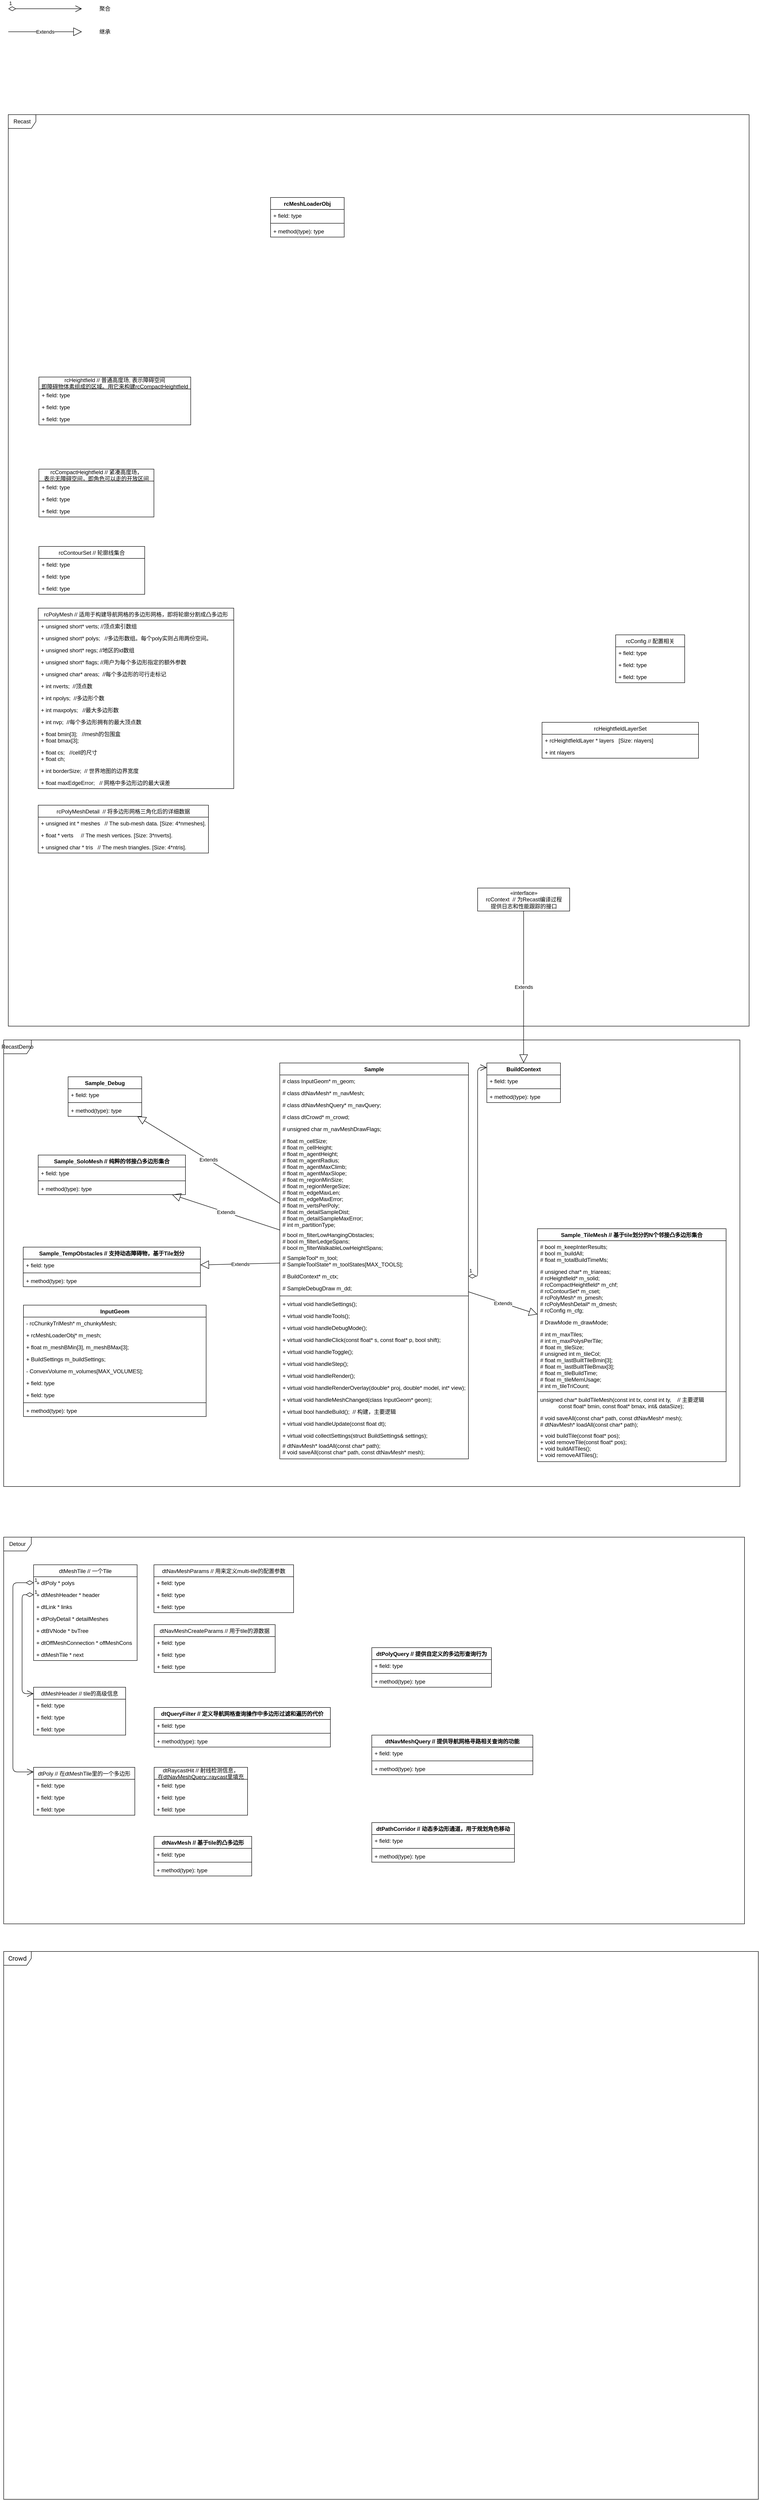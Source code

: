 <mxfile version="13.7.9" type="device"><diagram name="Page-1" id="c4acf3e9-155e-7222-9cf6-157b1a14988f"><mxGraphModel dx="1897" dy="-893" grid="1" gridSize="10" guides="1" tooltips="1" connect="1" arrows="1" fold="1" page="1" pageScale="1" pageWidth="850" pageHeight="1100" background="#ffffff" math="0" shadow="0"><root><mxCell id="0"/><mxCell id="1" parent="0"/><mxCell id="cvsWrES1LaOslb8Jut-C-57" value="Detour" style="shape=umlFrame;whiteSpace=wrap;html=1;" parent="1" vertex="1"><mxGeometry x="30" y="5550" width="1610" height="840" as="geometry"/></mxCell><mxCell id="cvsWrES1LaOslb8Jut-C-53" value="dtNavMeshQuery // 提供导航网格寻路相关查询的功能" style="swimlane;fontStyle=1;align=center;verticalAlign=top;childLayout=stackLayout;horizontal=1;startSize=26;horizontalStack=0;resizeParent=1;resizeParentMax=0;resizeLast=0;collapsible=1;marginBottom=0;" parent="1" vertex="1"><mxGeometry x="830" y="5980" width="350" height="86" as="geometry"/></mxCell><mxCell id="cvsWrES1LaOslb8Jut-C-54" value="+ field: type" style="text;strokeColor=none;fillColor=none;align=left;verticalAlign=top;spacingLeft=4;spacingRight=4;overflow=hidden;rotatable=0;points=[[0,0.5],[1,0.5]];portConstraint=eastwest;" parent="cvsWrES1LaOslb8Jut-C-53" vertex="1"><mxGeometry y="26" width="350" height="26" as="geometry"/></mxCell><mxCell id="cvsWrES1LaOslb8Jut-C-55" value="" style="line;strokeWidth=1;fillColor=none;align=left;verticalAlign=middle;spacingTop=-1;spacingLeft=3;spacingRight=3;rotatable=0;labelPosition=right;points=[];portConstraint=eastwest;" parent="cvsWrES1LaOslb8Jut-C-53" vertex="1"><mxGeometry y="52" width="350" height="8" as="geometry"/></mxCell><mxCell id="cvsWrES1LaOslb8Jut-C-56" value="+ method(type): type" style="text;strokeColor=none;fillColor=none;align=left;verticalAlign=top;spacingLeft=4;spacingRight=4;overflow=hidden;rotatable=0;points=[[0,0.5],[1,0.5]];portConstraint=eastwest;" parent="cvsWrES1LaOslb8Jut-C-53" vertex="1"><mxGeometry y="60" width="350" height="26" as="geometry"/></mxCell><mxCell id="DyppqgoUHk74PUPIFed6-44" value="dtPathCorridor // 动态多边形通道，用于规划角色移动" style="swimlane;fontStyle=1;align=center;verticalAlign=top;childLayout=stackLayout;horizontal=1;startSize=26;horizontalStack=0;resizeParent=1;resizeParentMax=0;resizeLast=0;collapsible=1;marginBottom=0;" parent="1" vertex="1"><mxGeometry x="830" y="6170" width="310" height="86" as="geometry"/></mxCell><mxCell id="DyppqgoUHk74PUPIFed6-45" value="+ field: type" style="text;strokeColor=none;fillColor=none;align=left;verticalAlign=top;spacingLeft=4;spacingRight=4;overflow=hidden;rotatable=0;points=[[0,0.5],[1,0.5]];portConstraint=eastwest;" parent="DyppqgoUHk74PUPIFed6-44" vertex="1"><mxGeometry y="26" width="310" height="26" as="geometry"/></mxCell><mxCell id="DyppqgoUHk74PUPIFed6-46" value="" style="line;strokeWidth=1;fillColor=none;align=left;verticalAlign=middle;spacingTop=-1;spacingLeft=3;spacingRight=3;rotatable=0;labelPosition=right;points=[];portConstraint=eastwest;" parent="DyppqgoUHk74PUPIFed6-44" vertex="1"><mxGeometry y="52" width="310" height="8" as="geometry"/></mxCell><mxCell id="DyppqgoUHk74PUPIFed6-47" value="+ method(type): type" style="text;strokeColor=none;fillColor=none;align=left;verticalAlign=top;spacingLeft=4;spacingRight=4;overflow=hidden;rotatable=0;points=[[0,0.5],[1,0.5]];portConstraint=eastwest;" parent="DyppqgoUHk74PUPIFed6-44" vertex="1"><mxGeometry y="60" width="310" height="26" as="geometry"/></mxCell><mxCell id="DyppqgoUHk74PUPIFed6-5" value="dtPoly // 在dtMeshTile里的一个多边形" style="swimlane;fontStyle=0;childLayout=stackLayout;horizontal=1;startSize=26;fillColor=none;horizontalStack=0;resizeParent=1;resizeParentMax=0;resizeLast=0;collapsible=1;marginBottom=0;" parent="1" vertex="1"><mxGeometry x="95" y="6050" width="220" height="104" as="geometry"/></mxCell><mxCell id="DyppqgoUHk74PUPIFed6-6" value="+ field: type" style="text;strokeColor=none;fillColor=none;align=left;verticalAlign=top;spacingLeft=4;spacingRight=4;overflow=hidden;rotatable=0;points=[[0,0.5],[1,0.5]];portConstraint=eastwest;" parent="DyppqgoUHk74PUPIFed6-5" vertex="1"><mxGeometry y="26" width="220" height="26" as="geometry"/></mxCell><mxCell id="DyppqgoUHk74PUPIFed6-7" value="+ field: type" style="text;strokeColor=none;fillColor=none;align=left;verticalAlign=top;spacingLeft=4;spacingRight=4;overflow=hidden;rotatable=0;points=[[0,0.5],[1,0.5]];portConstraint=eastwest;" parent="DyppqgoUHk74PUPIFed6-5" vertex="1"><mxGeometry y="52" width="220" height="26" as="geometry"/></mxCell><mxCell id="DyppqgoUHk74PUPIFed6-8" value="+ field: type" style="text;strokeColor=none;fillColor=none;align=left;verticalAlign=top;spacingLeft=4;spacingRight=4;overflow=hidden;rotatable=0;points=[[0,0.5],[1,0.5]];portConstraint=eastwest;" parent="DyppqgoUHk74PUPIFed6-5" vertex="1"><mxGeometry y="78" width="220" height="26" as="geometry"/></mxCell><mxCell id="DyppqgoUHk74PUPIFed6-13" value="dtMeshHeader // tile的高级信息" style="swimlane;fontStyle=0;childLayout=stackLayout;horizontal=1;startSize=26;fillColor=none;horizontalStack=0;resizeParent=1;resizeParentMax=0;resizeLast=0;collapsible=1;marginBottom=0;" parent="1" vertex="1"><mxGeometry x="95" y="5876" width="200" height="104" as="geometry"/></mxCell><mxCell id="DyppqgoUHk74PUPIFed6-14" value="+ field: type" style="text;strokeColor=none;fillColor=none;align=left;verticalAlign=top;spacingLeft=4;spacingRight=4;overflow=hidden;rotatable=0;points=[[0,0.5],[1,0.5]];portConstraint=eastwest;" parent="DyppqgoUHk74PUPIFed6-13" vertex="1"><mxGeometry y="26" width="200" height="26" as="geometry"/></mxCell><mxCell id="DyppqgoUHk74PUPIFed6-15" value="+ field: type" style="text;strokeColor=none;fillColor=none;align=left;verticalAlign=top;spacingLeft=4;spacingRight=4;overflow=hidden;rotatable=0;points=[[0,0.5],[1,0.5]];portConstraint=eastwest;" parent="DyppqgoUHk74PUPIFed6-13" vertex="1"><mxGeometry y="52" width="200" height="26" as="geometry"/></mxCell><mxCell id="DyppqgoUHk74PUPIFed6-16" value="+ field: type" style="text;strokeColor=none;fillColor=none;align=left;verticalAlign=top;spacingLeft=4;spacingRight=4;overflow=hidden;rotatable=0;points=[[0,0.5],[1,0.5]];portConstraint=eastwest;" parent="DyppqgoUHk74PUPIFed6-13" vertex="1"><mxGeometry y="78" width="200" height="26" as="geometry"/></mxCell><mxCell id="DyppqgoUHk74PUPIFed6-39" value="dtPolyQuery // 提供自定义的多边形查询行为" style="swimlane;fontStyle=1;align=center;verticalAlign=top;childLayout=stackLayout;horizontal=1;startSize=26;horizontalStack=0;resizeParent=1;resizeParentMax=0;resizeLast=0;collapsible=1;marginBottom=0;" parent="1" vertex="1"><mxGeometry x="830" y="5790" width="260" height="86" as="geometry"/></mxCell><mxCell id="DyppqgoUHk74PUPIFed6-40" value="+ field: type" style="text;strokeColor=none;fillColor=none;align=left;verticalAlign=top;spacingLeft=4;spacingRight=4;overflow=hidden;rotatable=0;points=[[0,0.5],[1,0.5]];portConstraint=eastwest;" parent="DyppqgoUHk74PUPIFed6-39" vertex="1"><mxGeometry y="26" width="260" height="26" as="geometry"/></mxCell><mxCell id="DyppqgoUHk74PUPIFed6-41" value="" style="line;strokeWidth=1;fillColor=none;align=left;verticalAlign=middle;spacingTop=-1;spacingLeft=3;spacingRight=3;rotatable=0;labelPosition=right;points=[];portConstraint=eastwest;" parent="DyppqgoUHk74PUPIFed6-39" vertex="1"><mxGeometry y="52" width="260" height="8" as="geometry"/></mxCell><mxCell id="DyppqgoUHk74PUPIFed6-42" value="+ method(type): type" style="text;strokeColor=none;fillColor=none;align=left;verticalAlign=top;spacingLeft=4;spacingRight=4;overflow=hidden;rotatable=0;points=[[0,0.5],[1,0.5]];portConstraint=eastwest;" parent="DyppqgoUHk74PUPIFed6-39" vertex="1"><mxGeometry y="60" width="260" height="26" as="geometry"/></mxCell><mxCell id="cvsWrES1LaOslb8Jut-C-49" value="dtNavMesh // 基于tile的凸多边形" style="swimlane;fontStyle=1;align=center;verticalAlign=top;childLayout=stackLayout;horizontal=1;startSize=26;horizontalStack=0;resizeParent=1;resizeParentMax=0;resizeLast=0;collapsible=1;marginBottom=0;" parent="1" vertex="1"><mxGeometry x="356.5" y="6200" width="212.5" height="86" as="geometry"/></mxCell><mxCell id="cvsWrES1LaOslb8Jut-C-50" value="+ field: type" style="text;strokeColor=none;fillColor=none;align=left;verticalAlign=top;spacingLeft=4;spacingRight=4;overflow=hidden;rotatable=0;points=[[0,0.5],[1,0.5]];portConstraint=eastwest;" parent="cvsWrES1LaOslb8Jut-C-49" vertex="1"><mxGeometry y="26" width="212.5" height="26" as="geometry"/></mxCell><mxCell id="cvsWrES1LaOslb8Jut-C-51" value="" style="line;strokeWidth=1;fillColor=none;align=left;verticalAlign=middle;spacingTop=-1;spacingLeft=3;spacingRight=3;rotatable=0;labelPosition=right;points=[];portConstraint=eastwest;" parent="cvsWrES1LaOslb8Jut-C-49" vertex="1"><mxGeometry y="52" width="212.5" height="8" as="geometry"/></mxCell><mxCell id="cvsWrES1LaOslb8Jut-C-52" value="+ method(type): type" style="text;strokeColor=none;fillColor=none;align=left;verticalAlign=top;spacingLeft=4;spacingRight=4;overflow=hidden;rotatable=0;points=[[0,0.5],[1,0.5]];portConstraint=eastwest;" parent="cvsWrES1LaOslb8Jut-C-49" vertex="1"><mxGeometry y="60" width="212.5" height="26" as="geometry"/></mxCell><mxCell id="DyppqgoUHk74PUPIFed6-23" value="dtNavMeshParams // 用来定义multi-tile的配置参数" style="swimlane;fontStyle=0;childLayout=stackLayout;horizontal=1;startSize=26;fillColor=none;horizontalStack=0;resizeParent=1;resizeParentMax=0;resizeLast=0;collapsible=1;marginBottom=0;" parent="1" vertex="1"><mxGeometry x="356.5" y="5610" width="303.5" height="104" as="geometry"/></mxCell><mxCell id="DyppqgoUHk74PUPIFed6-24" value="+ field: type" style="text;strokeColor=none;fillColor=none;align=left;verticalAlign=top;spacingLeft=4;spacingRight=4;overflow=hidden;rotatable=0;points=[[0,0.5],[1,0.5]];portConstraint=eastwest;" parent="DyppqgoUHk74PUPIFed6-23" vertex="1"><mxGeometry y="26" width="303.5" height="26" as="geometry"/></mxCell><mxCell id="DyppqgoUHk74PUPIFed6-25" value="+ field: type" style="text;strokeColor=none;fillColor=none;align=left;verticalAlign=top;spacingLeft=4;spacingRight=4;overflow=hidden;rotatable=0;points=[[0,0.5],[1,0.5]];portConstraint=eastwest;" parent="DyppqgoUHk74PUPIFed6-23" vertex="1"><mxGeometry y="52" width="303.5" height="26" as="geometry"/></mxCell><mxCell id="DyppqgoUHk74PUPIFed6-26" value="+ field: type" style="text;strokeColor=none;fillColor=none;align=left;verticalAlign=top;spacingLeft=4;spacingRight=4;overflow=hidden;rotatable=0;points=[[0,0.5],[1,0.5]];portConstraint=eastwest;" parent="DyppqgoUHk74PUPIFed6-23" vertex="1"><mxGeometry y="78" width="303.5" height="26" as="geometry"/></mxCell><mxCell id="DyppqgoUHk74PUPIFed6-9" value="dtMeshTile // 一个Tile" style="swimlane;fontStyle=0;childLayout=stackLayout;horizontal=1;startSize=26;fillColor=none;horizontalStack=0;resizeParent=1;resizeParentMax=0;resizeLast=0;collapsible=1;marginBottom=0;" parent="1" vertex="1"><mxGeometry x="95" y="5610" width="225" height="208" as="geometry"/></mxCell><mxCell id="DyppqgoUHk74PUPIFed6-10" value="+ dtPoly * polys" style="text;strokeColor=none;fillColor=none;align=left;verticalAlign=top;spacingLeft=4;spacingRight=4;overflow=hidden;rotatable=0;points=[[0,0.5],[1,0.5]];portConstraint=eastwest;" parent="DyppqgoUHk74PUPIFed6-9" vertex="1"><mxGeometry y="26" width="225" height="26" as="geometry"/></mxCell><mxCell id="DyppqgoUHk74PUPIFed6-11" value="+ dtMeshHeader * header" style="text;strokeColor=none;fillColor=none;align=left;verticalAlign=top;spacingLeft=4;spacingRight=4;overflow=hidden;rotatable=0;points=[[0,0.5],[1,0.5]];portConstraint=eastwest;" parent="DyppqgoUHk74PUPIFed6-9" vertex="1"><mxGeometry y="52" width="225" height="26" as="geometry"/></mxCell><mxCell id="DyppqgoUHk74PUPIFed6-19" value="+ dtLink * links" style="text;strokeColor=none;fillColor=none;align=left;verticalAlign=top;spacingLeft=4;spacingRight=4;overflow=hidden;rotatable=0;points=[[0,0.5],[1,0.5]];portConstraint=eastwest;" parent="DyppqgoUHk74PUPIFed6-9" vertex="1"><mxGeometry y="78" width="225" height="26" as="geometry"/></mxCell><mxCell id="DyppqgoUHk74PUPIFed6-21" value="+ dtPolyDetail * detailMeshes" style="text;strokeColor=none;fillColor=none;align=left;verticalAlign=top;spacingLeft=4;spacingRight=4;overflow=hidden;rotatable=0;points=[[0,0.5],[1,0.5]];portConstraint=eastwest;" parent="DyppqgoUHk74PUPIFed6-9" vertex="1"><mxGeometry y="104" width="225" height="26" as="geometry"/></mxCell><mxCell id="DyppqgoUHk74PUPIFed6-20" value="+ dtBVNode * bvTree" style="text;strokeColor=none;fillColor=none;align=left;verticalAlign=top;spacingLeft=4;spacingRight=4;overflow=hidden;rotatable=0;points=[[0,0.5],[1,0.5]];portConstraint=eastwest;" parent="DyppqgoUHk74PUPIFed6-9" vertex="1"><mxGeometry y="130" width="225" height="26" as="geometry"/></mxCell><mxCell id="DyppqgoUHk74PUPIFed6-12" value="+ dtOffMeshConnection * offMeshCons" style="text;strokeColor=none;fillColor=none;align=left;verticalAlign=top;spacingLeft=4;spacingRight=4;overflow=hidden;rotatable=0;points=[[0,0.5],[1,0.5]];portConstraint=eastwest;" parent="DyppqgoUHk74PUPIFed6-9" vertex="1"><mxGeometry y="156" width="225" height="26" as="geometry"/></mxCell><mxCell id="DyppqgoUHk74PUPIFed6-22" value="+ dtMeshTile * next" style="text;strokeColor=none;fillColor=none;align=left;verticalAlign=top;spacingLeft=4;spacingRight=4;overflow=hidden;rotatable=0;points=[[0,0.5],[1,0.5]];portConstraint=eastwest;" parent="DyppqgoUHk74PUPIFed6-9" vertex="1"><mxGeometry y="182" width="225" height="26" as="geometry"/></mxCell><mxCell id="aqMEXG_CVd3QJhHfAToO-12" value="Recast" style="shape=umlFrame;whiteSpace=wrap;html=1;" parent="1" vertex="1"><mxGeometry x="40" y="2460" width="1610" height="1980" as="geometry"/></mxCell><mxCell id="XXsh2ukSg9S_BPQGY6Lc-5" value="rcHeightfield // 普通高度场, 表示障碍空间&#10;即障碍物体素组成的区域。用它来构建rcCompactHeightfield" style="swimlane;fontStyle=0;childLayout=stackLayout;horizontal=1;startSize=26;fillColor=none;horizontalStack=0;resizeParent=1;resizeParentMax=0;resizeLast=0;collapsible=1;marginBottom=0;" parent="1" vertex="1"><mxGeometry x="106.5" y="3030" width="330" height="104" as="geometry"/></mxCell><mxCell id="XXsh2ukSg9S_BPQGY6Lc-6" value="+ field: type" style="text;strokeColor=none;fillColor=none;align=left;verticalAlign=top;spacingLeft=4;spacingRight=4;overflow=hidden;rotatable=0;points=[[0,0.5],[1,0.5]];portConstraint=eastwest;" parent="XXsh2ukSg9S_BPQGY6Lc-5" vertex="1"><mxGeometry y="26" width="330" height="26" as="geometry"/></mxCell><mxCell id="XXsh2ukSg9S_BPQGY6Lc-7" value="+ field: type" style="text;strokeColor=none;fillColor=none;align=left;verticalAlign=top;spacingLeft=4;spacingRight=4;overflow=hidden;rotatable=0;points=[[0,0.5],[1,0.5]];portConstraint=eastwest;" parent="XXsh2ukSg9S_BPQGY6Lc-5" vertex="1"><mxGeometry y="52" width="330" height="26" as="geometry"/></mxCell><mxCell id="XXsh2ukSg9S_BPQGY6Lc-8" value="+ field: type" style="text;strokeColor=none;fillColor=none;align=left;verticalAlign=top;spacingLeft=4;spacingRight=4;overflow=hidden;rotatable=0;points=[[0,0.5],[1,0.5]];portConstraint=eastwest;" parent="XXsh2ukSg9S_BPQGY6Lc-5" vertex="1"><mxGeometry y="78" width="330" height="26" as="geometry"/></mxCell><mxCell id="XXsh2ukSg9S_BPQGY6Lc-9" value="rcCompactHeightfield // 紧凑高度场，&#10;表示无障碍空间，即角色可以走的开放区间" style="swimlane;fontStyle=0;childLayout=stackLayout;horizontal=1;startSize=26;fillColor=none;horizontalStack=0;resizeParent=1;resizeParentMax=0;resizeLast=0;collapsible=1;marginBottom=0;" parent="1" vertex="1"><mxGeometry x="106.5" y="3230" width="250" height="104" as="geometry"/></mxCell><mxCell id="XXsh2ukSg9S_BPQGY6Lc-10" value="+ field: type" style="text;strokeColor=none;fillColor=none;align=left;verticalAlign=top;spacingLeft=4;spacingRight=4;overflow=hidden;rotatable=0;points=[[0,0.5],[1,0.5]];portConstraint=eastwest;" parent="XXsh2ukSg9S_BPQGY6Lc-9" vertex="1"><mxGeometry y="26" width="250" height="26" as="geometry"/></mxCell><mxCell id="XXsh2ukSg9S_BPQGY6Lc-11" value="+ field: type" style="text;strokeColor=none;fillColor=none;align=left;verticalAlign=top;spacingLeft=4;spacingRight=4;overflow=hidden;rotatable=0;points=[[0,0.5],[1,0.5]];portConstraint=eastwest;" parent="XXsh2ukSg9S_BPQGY6Lc-9" vertex="1"><mxGeometry y="52" width="250" height="26" as="geometry"/></mxCell><mxCell id="XXsh2ukSg9S_BPQGY6Lc-12" value="+ field: type" style="text;strokeColor=none;fillColor=none;align=left;verticalAlign=top;spacingLeft=4;spacingRight=4;overflow=hidden;rotatable=0;points=[[0,0.5],[1,0.5]];portConstraint=eastwest;" parent="XXsh2ukSg9S_BPQGY6Lc-9" vertex="1"><mxGeometry y="78" width="250" height="26" as="geometry"/></mxCell><mxCell id="XXsh2ukSg9S_BPQGY6Lc-17" value="rcContourSet // 轮廓线集合" style="swimlane;fontStyle=0;childLayout=stackLayout;horizontal=1;startSize=26;fillColor=none;horizontalStack=0;resizeParent=1;resizeParentMax=0;resizeLast=0;collapsible=1;marginBottom=0;" parent="1" vertex="1"><mxGeometry x="106.5" y="3398" width="230" height="104" as="geometry"/></mxCell><mxCell id="XXsh2ukSg9S_BPQGY6Lc-18" value="+ field: type" style="text;strokeColor=none;fillColor=none;align=left;verticalAlign=top;spacingLeft=4;spacingRight=4;overflow=hidden;rotatable=0;points=[[0,0.5],[1,0.5]];portConstraint=eastwest;" parent="XXsh2ukSg9S_BPQGY6Lc-17" vertex="1"><mxGeometry y="26" width="230" height="26" as="geometry"/></mxCell><mxCell id="XXsh2ukSg9S_BPQGY6Lc-19" value="+ field: type" style="text;strokeColor=none;fillColor=none;align=left;verticalAlign=top;spacingLeft=4;spacingRight=4;overflow=hidden;rotatable=0;points=[[0,0.5],[1,0.5]];portConstraint=eastwest;" parent="XXsh2ukSg9S_BPQGY6Lc-17" vertex="1"><mxGeometry y="52" width="230" height="26" as="geometry"/></mxCell><mxCell id="XXsh2ukSg9S_BPQGY6Lc-20" value="+ field: type" style="text;strokeColor=none;fillColor=none;align=left;verticalAlign=top;spacingLeft=4;spacingRight=4;overflow=hidden;rotatable=0;points=[[0,0.5],[1,0.5]];portConstraint=eastwest;" parent="XXsh2ukSg9S_BPQGY6Lc-17" vertex="1"><mxGeometry y="78" width="230" height="26" as="geometry"/></mxCell><mxCell id="aqMEXG_CVd3QJhHfAToO-13" value="rcPolyMesh // 适用于构建导航网格的多边形网格，即将轮廓分割成凸多边形" style="swimlane;fontStyle=0;childLayout=stackLayout;horizontal=1;startSize=26;fillColor=none;horizontalStack=0;resizeParent=1;resizeParentMax=0;resizeLast=0;collapsible=1;marginBottom=0;" parent="1" vertex="1"><mxGeometry x="105" y="3532" width="425" height="392" as="geometry"/></mxCell><mxCell id="aqMEXG_CVd3QJhHfAToO-14" value="+ unsigned short* verts; //顶点索引数组" style="text;strokeColor=none;fillColor=none;align=left;verticalAlign=top;spacingLeft=4;spacingRight=4;overflow=hidden;rotatable=0;points=[[0,0.5],[1,0.5]];portConstraint=eastwest;" parent="aqMEXG_CVd3QJhHfAToO-13" vertex="1"><mxGeometry y="26" width="425" height="26" as="geometry"/></mxCell><mxCell id="aqMEXG_CVd3QJhHfAToO-15" value="+ unsigned short* polys;   //多边形数组。每个poly实则占用两份空间。" style="text;strokeColor=none;fillColor=none;align=left;verticalAlign=top;spacingLeft=4;spacingRight=4;overflow=hidden;rotatable=0;points=[[0,0.5],[1,0.5]];portConstraint=eastwest;" parent="aqMEXG_CVd3QJhHfAToO-13" vertex="1"><mxGeometry y="52" width="425" height="26" as="geometry"/></mxCell><mxCell id="aqMEXG_CVd3QJhHfAToO-17" value="+ unsigned short* regs; //地区的id数组" style="text;strokeColor=none;fillColor=none;align=left;verticalAlign=top;spacingLeft=4;spacingRight=4;overflow=hidden;rotatable=0;points=[[0,0.5],[1,0.5]];portConstraint=eastwest;" parent="aqMEXG_CVd3QJhHfAToO-13" vertex="1"><mxGeometry y="78" width="425" height="26" as="geometry"/></mxCell><mxCell id="aqMEXG_CVd3QJhHfAToO-19" value="+ unsigned short* flags; //用户为每个多边形指定的额外参数" style="text;strokeColor=none;fillColor=none;align=left;verticalAlign=top;spacingLeft=4;spacingRight=4;overflow=hidden;rotatable=0;points=[[0,0.5],[1,0.5]];portConstraint=eastwest;" parent="aqMEXG_CVd3QJhHfAToO-13" vertex="1"><mxGeometry y="104" width="425" height="26" as="geometry"/></mxCell><mxCell id="aqMEXG_CVd3QJhHfAToO-20" value="+ unsigned char* areas;  //每个多边形的可行走标记" style="text;strokeColor=none;fillColor=none;align=left;verticalAlign=top;spacingLeft=4;spacingRight=4;overflow=hidden;rotatable=0;points=[[0,0.5],[1,0.5]];portConstraint=eastwest;" parent="aqMEXG_CVd3QJhHfAToO-13" vertex="1"><mxGeometry y="130" width="425" height="26" as="geometry"/></mxCell><mxCell id="aqMEXG_CVd3QJhHfAToO-24" value="+ int nverts;  //顶点数" style="text;strokeColor=none;fillColor=none;align=left;verticalAlign=top;spacingLeft=4;spacingRight=4;overflow=hidden;rotatable=0;points=[[0,0.5],[1,0.5]];portConstraint=eastwest;" parent="aqMEXG_CVd3QJhHfAToO-13" vertex="1"><mxGeometry y="156" width="425" height="26" as="geometry"/></mxCell><mxCell id="aqMEXG_CVd3QJhHfAToO-21" value="+ int npolys;  //多边形个数" style="text;strokeColor=none;fillColor=none;align=left;verticalAlign=top;spacingLeft=4;spacingRight=4;overflow=hidden;rotatable=0;points=[[0,0.5],[1,0.5]];portConstraint=eastwest;" parent="aqMEXG_CVd3QJhHfAToO-13" vertex="1"><mxGeometry y="182" width="425" height="26" as="geometry"/></mxCell><mxCell id="aqMEXG_CVd3QJhHfAToO-27" value="+ int maxpolys;   //最大多边形数" style="text;strokeColor=none;fillColor=none;align=left;verticalAlign=top;spacingLeft=4;spacingRight=4;overflow=hidden;rotatable=0;points=[[0,0.5],[1,0.5]];portConstraint=eastwest;" parent="aqMEXG_CVd3QJhHfAToO-13" vertex="1"><mxGeometry y="208" width="425" height="26" as="geometry"/></mxCell><mxCell id="aqMEXG_CVd3QJhHfAToO-26" value="+ int nvp;  //每个多边形拥有的最大顶点数" style="text;strokeColor=none;fillColor=none;align=left;verticalAlign=top;spacingLeft=4;spacingRight=4;overflow=hidden;rotatable=0;points=[[0,0.5],[1,0.5]];portConstraint=eastwest;" parent="aqMEXG_CVd3QJhHfAToO-13" vertex="1"><mxGeometry y="234" width="425" height="26" as="geometry"/></mxCell><mxCell id="aqMEXG_CVd3QJhHfAToO-23" value="+ float bmin[3];   //mesh的包围盒&#10;+ float bmax[3];" style="text;strokeColor=none;fillColor=none;align=left;verticalAlign=top;spacingLeft=4;spacingRight=4;overflow=hidden;rotatable=0;points=[[0,0.5],[1,0.5]];portConstraint=eastwest;" parent="aqMEXG_CVd3QJhHfAToO-13" vertex="1"><mxGeometry y="260" width="425" height="40" as="geometry"/></mxCell><mxCell id="aqMEXG_CVd3QJhHfAToO-25" value="+ float cs;   //cell的尺寸&#10;+ float ch;" style="text;strokeColor=none;fillColor=none;align=left;verticalAlign=top;spacingLeft=4;spacingRight=4;overflow=hidden;rotatable=0;points=[[0,0.5],[1,0.5]];portConstraint=eastwest;" parent="aqMEXG_CVd3QJhHfAToO-13" vertex="1"><mxGeometry y="300" width="425" height="40" as="geometry"/></mxCell><mxCell id="aqMEXG_CVd3QJhHfAToO-22" value="+ int borderSize;  // 世界地图的边界宽度" style="text;strokeColor=none;fillColor=none;align=left;verticalAlign=top;spacingLeft=4;spacingRight=4;overflow=hidden;rotatable=0;points=[[0,0.5],[1,0.5]];portConstraint=eastwest;" parent="aqMEXG_CVd3QJhHfAToO-13" vertex="1"><mxGeometry y="340" width="425" height="26" as="geometry"/></mxCell><mxCell id="aqMEXG_CVd3QJhHfAToO-18" value="+ float maxEdgeError;   // 网格中多边形边的最大误差" style="text;strokeColor=none;fillColor=none;align=left;verticalAlign=top;spacingLeft=4;spacingRight=4;overflow=hidden;rotatable=0;points=[[0,0.5],[1,0.5]];portConstraint=eastwest;" parent="aqMEXG_CVd3QJhHfAToO-13" vertex="1"><mxGeometry y="366" width="425" height="26" as="geometry"/></mxCell><mxCell id="XXsh2ukSg9S_BPQGY6Lc-21" value="rcPolyMeshDetail  // 将多边形网格三角化后的详细数据" style="swimlane;fontStyle=0;childLayout=stackLayout;horizontal=1;startSize=26;fillColor=none;horizontalStack=0;resizeParent=1;resizeParentMax=0;resizeLast=0;collapsible=1;marginBottom=0;" parent="1" vertex="1"><mxGeometry x="105" y="3960" width="370" height="104" as="geometry"/></mxCell><mxCell id="XXsh2ukSg9S_BPQGY6Lc-22" value="+ unsigned int * meshes   // The sub-mesh data. [Size: 4*nmeshes]. " style="text;strokeColor=none;fillColor=none;align=left;verticalAlign=top;spacingLeft=4;spacingRight=4;overflow=hidden;rotatable=0;points=[[0,0.5],[1,0.5]];portConstraint=eastwest;" parent="XXsh2ukSg9S_BPQGY6Lc-21" vertex="1"><mxGeometry y="26" width="370" height="26" as="geometry"/></mxCell><mxCell id="XXsh2ukSg9S_BPQGY6Lc-23" value="+ float * verts     // The mesh vertices. [Size: 3*nverts]." style="text;strokeColor=none;fillColor=none;align=left;verticalAlign=top;spacingLeft=4;spacingRight=4;overflow=hidden;rotatable=0;points=[[0,0.5],[1,0.5]];portConstraint=eastwest;" parent="XXsh2ukSg9S_BPQGY6Lc-21" vertex="1"><mxGeometry y="52" width="370" height="26" as="geometry"/></mxCell><mxCell id="XXsh2ukSg9S_BPQGY6Lc-24" value="+ unsigned char * tris   // The mesh triangles. [Size: 4*ntris]." style="text;strokeColor=none;fillColor=none;align=left;verticalAlign=top;spacingLeft=4;spacingRight=4;overflow=hidden;rotatable=0;points=[[0,0.5],[1,0.5]];portConstraint=eastwest;" parent="XXsh2ukSg9S_BPQGY6Lc-21" vertex="1"><mxGeometry y="78" width="370" height="26" as="geometry"/></mxCell><mxCell id="XXsh2ukSg9S_BPQGY6Lc-1" value="rcConfig // 配置相关" style="swimlane;fontStyle=0;childLayout=stackLayout;horizontal=1;startSize=26;fillColor=none;horizontalStack=0;resizeParent=1;resizeParentMax=0;resizeLast=0;collapsible=1;marginBottom=0;" parent="1" vertex="1"><mxGeometry x="1360" y="3590" width="150" height="104" as="geometry"/></mxCell><mxCell id="XXsh2ukSg9S_BPQGY6Lc-2" value="+ field: type" style="text;strokeColor=none;fillColor=none;align=left;verticalAlign=top;spacingLeft=4;spacingRight=4;overflow=hidden;rotatable=0;points=[[0,0.5],[1,0.5]];portConstraint=eastwest;" parent="XXsh2ukSg9S_BPQGY6Lc-1" vertex="1"><mxGeometry y="26" width="150" height="26" as="geometry"/></mxCell><mxCell id="XXsh2ukSg9S_BPQGY6Lc-3" value="+ field: type" style="text;strokeColor=none;fillColor=none;align=left;verticalAlign=top;spacingLeft=4;spacingRight=4;overflow=hidden;rotatable=0;points=[[0,0.5],[1,0.5]];portConstraint=eastwest;" parent="XXsh2ukSg9S_BPQGY6Lc-1" vertex="1"><mxGeometry y="52" width="150" height="26" as="geometry"/></mxCell><mxCell id="XXsh2ukSg9S_BPQGY6Lc-4" value="+ field: type" style="text;strokeColor=none;fillColor=none;align=left;verticalAlign=top;spacingLeft=4;spacingRight=4;overflow=hidden;rotatable=0;points=[[0,0.5],[1,0.5]];portConstraint=eastwest;" parent="XXsh2ukSg9S_BPQGY6Lc-1" vertex="1"><mxGeometry y="78" width="150" height="26" as="geometry"/></mxCell><mxCell id="XXsh2ukSg9S_BPQGY6Lc-13" value="rcHeightfieldLayerSet" style="swimlane;fontStyle=0;childLayout=stackLayout;horizontal=1;startSize=26;fillColor=none;horizontalStack=0;resizeParent=1;resizeParentMax=0;resizeLast=0;collapsible=1;marginBottom=0;" parent="1" vertex="1"><mxGeometry x="1200" y="3780" width="340" height="78" as="geometry"/></mxCell><mxCell id="XXsh2ukSg9S_BPQGY6Lc-14" value="+ rcHeightfieldLayer * layers   [Size: nlayers]" style="text;strokeColor=none;fillColor=none;align=left;verticalAlign=top;spacingLeft=4;spacingRight=4;overflow=hidden;rotatable=0;points=[[0,0.5],[1,0.5]];portConstraint=eastwest;" parent="XXsh2ukSg9S_BPQGY6Lc-13" vertex="1"><mxGeometry y="26" width="340" height="26" as="geometry"/></mxCell><mxCell id="XXsh2ukSg9S_BPQGY6Lc-15" value="+ int nlayers" style="text;strokeColor=none;fillColor=none;align=left;verticalAlign=top;spacingLeft=4;spacingRight=4;overflow=hidden;rotatable=0;points=[[0,0.5],[1,0.5]];portConstraint=eastwest;" parent="XXsh2ukSg9S_BPQGY6Lc-13" vertex="1"><mxGeometry y="52" width="340" height="26" as="geometry"/></mxCell><mxCell id="IIupbJaaVYcbZHZ7LBdA-1" value="RecastDemo" style="shape=umlFrame;whiteSpace=wrap;html=1;" parent="1" vertex="1"><mxGeometry x="30" y="4470" width="1600" height="970" as="geometry"/></mxCell><mxCell id="IIupbJaaVYcbZHZ7LBdA-6" value="Sample" style="swimlane;fontStyle=1;align=center;verticalAlign=top;childLayout=stackLayout;horizontal=1;startSize=26;horizontalStack=0;resizeParent=1;resizeParentMax=0;resizeLast=0;collapsible=1;marginBottom=0;" parent="1" vertex="1"><mxGeometry x="630" y="4520" width="410" height="860" as="geometry"/></mxCell><mxCell id="cvsWrES1LaOslb8Jut-C-1" value="# class InputGeom* m_geom;" style="text;strokeColor=none;fillColor=none;align=left;verticalAlign=top;spacingLeft=4;spacingRight=4;overflow=hidden;rotatable=0;points=[[0,0.5],[1,0.5]];portConstraint=eastwest;" parent="IIupbJaaVYcbZHZ7LBdA-6" vertex="1"><mxGeometry y="26" width="410" height="26" as="geometry"/></mxCell><mxCell id="cvsWrES1LaOslb8Jut-C-2" value="# class dtNavMesh* m_navMesh;" style="text;strokeColor=none;fillColor=none;align=left;verticalAlign=top;spacingLeft=4;spacingRight=4;overflow=hidden;rotatable=0;points=[[0,0.5],[1,0.5]];portConstraint=eastwest;" parent="IIupbJaaVYcbZHZ7LBdA-6" vertex="1"><mxGeometry y="52" width="410" height="26" as="geometry"/></mxCell><mxCell id="cvsWrES1LaOslb8Jut-C-3" value="# class dtNavMeshQuery* m_navQuery;" style="text;strokeColor=none;fillColor=none;align=left;verticalAlign=top;spacingLeft=4;spacingRight=4;overflow=hidden;rotatable=0;points=[[0,0.5],[1,0.5]];portConstraint=eastwest;" parent="IIupbJaaVYcbZHZ7LBdA-6" vertex="1"><mxGeometry y="78" width="410" height="26" as="geometry"/></mxCell><mxCell id="cvsWrES1LaOslb8Jut-C-5" value="# class dtCrowd* m_crowd;" style="text;strokeColor=none;fillColor=none;align=left;verticalAlign=top;spacingLeft=4;spacingRight=4;overflow=hidden;rotatable=0;points=[[0,0.5],[1,0.5]];portConstraint=eastwest;" parent="IIupbJaaVYcbZHZ7LBdA-6" vertex="1"><mxGeometry y="104" width="410" height="26" as="geometry"/></mxCell><mxCell id="cvsWrES1LaOslb8Jut-C-7" value="# unsigned char m_navMeshDrawFlags;" style="text;strokeColor=none;fillColor=none;align=left;verticalAlign=top;spacingLeft=4;spacingRight=4;overflow=hidden;rotatable=0;points=[[0,0.5],[1,0.5]];portConstraint=eastwest;" parent="IIupbJaaVYcbZHZ7LBdA-6" vertex="1"><mxGeometry y="130" width="410" height="26" as="geometry"/></mxCell><mxCell id="cvsWrES1LaOslb8Jut-C-11" value="# float m_cellSize;&#10;# float m_cellHeight;&#10;# float m_agentHeight;&#10;# float m_agentRadius;&#10;# float m_agentMaxClimb;&#10;# float m_agentMaxSlope;&#10;# float m_regionMinSize;&#10;# float m_regionMergeSize;&#10;# float m_edgeMaxLen;&#10;# float m_edgeMaxError;&#10;# float m_vertsPerPoly;&#10;# float m_detailSampleDist;&#10;# float m_detailSampleMaxError;&#10;# int m_partitionType;" style="text;strokeColor=none;fillColor=none;align=left;verticalAlign=top;spacingLeft=4;spacingRight=4;overflow=hidden;rotatable=0;points=[[0,0.5],[1,0.5]];portConstraint=eastwest;" parent="IIupbJaaVYcbZHZ7LBdA-6" vertex="1"><mxGeometry y="156" width="410" height="204" as="geometry"/></mxCell><mxCell id="cvsWrES1LaOslb8Jut-C-13" value="# bool m_filterLowHangingObstacles;&#10;# bool m_filterLedgeSpans;&#10;# bool m_filterWalkableLowHeightSpans;" style="text;strokeColor=none;fillColor=none;align=left;verticalAlign=top;spacingLeft=4;spacingRight=4;overflow=hidden;rotatable=0;points=[[0,0.5],[1,0.5]];portConstraint=eastwest;" parent="IIupbJaaVYcbZHZ7LBdA-6" vertex="1"><mxGeometry y="360" width="410" height="50" as="geometry"/></mxCell><mxCell id="cvsWrES1LaOslb8Jut-C-17" value="# SampleTool* m_tool;&#10;# SampleToolState* m_toolStates[MAX_TOOLS];" style="text;strokeColor=none;fillColor=none;align=left;verticalAlign=top;spacingLeft=4;spacingRight=4;overflow=hidden;rotatable=0;points=[[0,0.5],[1,0.5]];portConstraint=eastwest;" parent="IIupbJaaVYcbZHZ7LBdA-6" vertex="1"><mxGeometry y="410" width="410" height="40" as="geometry"/></mxCell><mxCell id="cvsWrES1LaOslb8Jut-C-20" value="# BuildContext* m_ctx;" style="text;strokeColor=none;fillColor=none;align=left;verticalAlign=top;spacingLeft=4;spacingRight=4;overflow=hidden;rotatable=0;points=[[0,0.5],[1,0.5]];portConstraint=eastwest;" parent="IIupbJaaVYcbZHZ7LBdA-6" vertex="1"><mxGeometry y="450" width="410" height="26" as="geometry"/></mxCell><mxCell id="cvsWrES1LaOslb8Jut-C-21" value="# SampleDebugDraw m_dd;" style="text;strokeColor=none;fillColor=none;align=left;verticalAlign=top;spacingLeft=4;spacingRight=4;overflow=hidden;rotatable=0;points=[[0,0.5],[1,0.5]];portConstraint=eastwest;" parent="IIupbJaaVYcbZHZ7LBdA-6" vertex="1"><mxGeometry y="476" width="410" height="26" as="geometry"/></mxCell><mxCell id="IIupbJaaVYcbZHZ7LBdA-8" value="" style="line;strokeWidth=1;fillColor=none;align=left;verticalAlign=middle;spacingTop=-1;spacingLeft=3;spacingRight=3;rotatable=0;labelPosition=right;points=[];portConstraint=eastwest;" parent="IIupbJaaVYcbZHZ7LBdA-6" vertex="1"><mxGeometry y="502" width="410" height="8" as="geometry"/></mxCell><mxCell id="IIupbJaaVYcbZHZ7LBdA-9" value="+ virtual void handleSettings();" style="text;strokeColor=none;fillColor=none;align=left;verticalAlign=top;spacingLeft=4;spacingRight=4;overflow=hidden;rotatable=0;points=[[0,0.5],[1,0.5]];portConstraint=eastwest;" parent="IIupbJaaVYcbZHZ7LBdA-6" vertex="1"><mxGeometry y="510" width="410" height="26" as="geometry"/></mxCell><mxCell id="cvsWrES1LaOslb8Jut-C-23" value="+ virtual void handleTools();" style="text;strokeColor=none;fillColor=none;align=left;verticalAlign=top;spacingLeft=4;spacingRight=4;overflow=hidden;rotatable=0;points=[[0,0.5],[1,0.5]];portConstraint=eastwest;" parent="IIupbJaaVYcbZHZ7LBdA-6" vertex="1"><mxGeometry y="536" width="410" height="26" as="geometry"/></mxCell><mxCell id="cvsWrES1LaOslb8Jut-C-24" value="+ virtual void handleDebugMode();" style="text;strokeColor=none;fillColor=none;align=left;verticalAlign=top;spacingLeft=4;spacingRight=4;overflow=hidden;rotatable=0;points=[[0,0.5],[1,0.5]];portConstraint=eastwest;" parent="IIupbJaaVYcbZHZ7LBdA-6" vertex="1"><mxGeometry y="562" width="410" height="26" as="geometry"/></mxCell><mxCell id="cvsWrES1LaOslb8Jut-C-27" value="+ virtual void handleClick(const float* s, const float* p, bool shift);" style="text;strokeColor=none;fillColor=none;align=left;verticalAlign=top;spacingLeft=4;spacingRight=4;overflow=hidden;rotatable=0;points=[[0,0.5],[1,0.5]];portConstraint=eastwest;" parent="IIupbJaaVYcbZHZ7LBdA-6" vertex="1"><mxGeometry y="588" width="410" height="26" as="geometry"/></mxCell><mxCell id="cvsWrES1LaOslb8Jut-C-26" value="+ virtual void handleToggle();" style="text;strokeColor=none;fillColor=none;align=left;verticalAlign=top;spacingLeft=4;spacingRight=4;overflow=hidden;rotatable=0;points=[[0,0.5],[1,0.5]];portConstraint=eastwest;" parent="IIupbJaaVYcbZHZ7LBdA-6" vertex="1"><mxGeometry y="614" width="410" height="26" as="geometry"/></mxCell><mxCell id="cvsWrES1LaOslb8Jut-C-25" value="+ virtual void handleStep();" style="text;strokeColor=none;fillColor=none;align=left;verticalAlign=top;spacingLeft=4;spacingRight=4;overflow=hidden;rotatable=0;points=[[0,0.5],[1,0.5]];portConstraint=eastwest;" parent="IIupbJaaVYcbZHZ7LBdA-6" vertex="1"><mxGeometry y="640" width="410" height="26" as="geometry"/></mxCell><mxCell id="cvsWrES1LaOslb8Jut-C-22" value="+ virtual void handleRender();" style="text;strokeColor=none;fillColor=none;align=left;verticalAlign=top;spacingLeft=4;spacingRight=4;overflow=hidden;rotatable=0;points=[[0,0.5],[1,0.5]];portConstraint=eastwest;" parent="IIupbJaaVYcbZHZ7LBdA-6" vertex="1"><mxGeometry y="666" width="410" height="26" as="geometry"/></mxCell><mxCell id="cvsWrES1LaOslb8Jut-C-28" value="+ virtual void handleRenderOverlay(double* proj, double* model, int* view);" style="text;strokeColor=none;fillColor=none;align=left;verticalAlign=top;spacingLeft=4;spacingRight=4;overflow=hidden;rotatable=0;points=[[0,0.5],[1,0.5]];portConstraint=eastwest;" parent="IIupbJaaVYcbZHZ7LBdA-6" vertex="1"><mxGeometry y="692" width="410" height="26" as="geometry"/></mxCell><mxCell id="cvsWrES1LaOslb8Jut-C-31" value="+ virtual void handleMeshChanged(class InputGeom* geom);" style="text;strokeColor=none;fillColor=none;align=left;verticalAlign=top;spacingLeft=4;spacingRight=4;overflow=hidden;rotatable=0;points=[[0,0.5],[1,0.5]];portConstraint=eastwest;" parent="IIupbJaaVYcbZHZ7LBdA-6" vertex="1"><mxGeometry y="718" width="410" height="26" as="geometry"/></mxCell><mxCell id="cvsWrES1LaOslb8Jut-C-34" value="+ virtual bool handleBuild();  // 构建，主要逻辑" style="text;strokeColor=none;fillColor=none;align=left;verticalAlign=top;spacingLeft=4;spacingRight=4;overflow=hidden;rotatable=0;points=[[0,0.5],[1,0.5]];portConstraint=eastwest;" parent="IIupbJaaVYcbZHZ7LBdA-6" vertex="1"><mxGeometry y="744" width="410" height="26" as="geometry"/></mxCell><mxCell id="cvsWrES1LaOslb8Jut-C-33" value="+ virtual void handleUpdate(const float dt);" style="text;strokeColor=none;fillColor=none;align=left;verticalAlign=top;spacingLeft=4;spacingRight=4;overflow=hidden;rotatable=0;points=[[0,0.5],[1,0.5]];portConstraint=eastwest;" parent="IIupbJaaVYcbZHZ7LBdA-6" vertex="1"><mxGeometry y="770" width="410" height="26" as="geometry"/></mxCell><mxCell id="cvsWrES1LaOslb8Jut-C-35" value="+ virtual void collectSettings(struct BuildSettings&amp; settings);" style="text;strokeColor=none;fillColor=none;align=left;verticalAlign=top;spacingLeft=4;spacingRight=4;overflow=hidden;rotatable=0;points=[[0,0.5],[1,0.5]];portConstraint=eastwest;" parent="IIupbJaaVYcbZHZ7LBdA-6" vertex="1"><mxGeometry y="796" width="410" height="22" as="geometry"/></mxCell><mxCell id="cvsWrES1LaOslb8Jut-C-32" value="# dtNavMesh* loadAll(const char* path);&#10;# void saveAll(const char* path, const dtNavMesh* mesh);" style="text;strokeColor=none;fillColor=none;align=left;verticalAlign=top;spacingLeft=4;spacingRight=4;overflow=hidden;rotatable=0;points=[[0,0.5],[1,0.5]];portConstraint=eastwest;" parent="IIupbJaaVYcbZHZ7LBdA-6" vertex="1"><mxGeometry y="818" width="410" height="42" as="geometry"/></mxCell><mxCell id="IIupbJaaVYcbZHZ7LBdA-21" value="Sample_Debug" style="swimlane;fontStyle=1;align=center;verticalAlign=top;childLayout=stackLayout;horizontal=1;startSize=26;horizontalStack=0;resizeParent=1;resizeParentMax=0;resizeLast=0;collapsible=1;marginBottom=0;" parent="1" vertex="1"><mxGeometry x="170" y="4550" width="160" height="86" as="geometry"/></mxCell><mxCell id="IIupbJaaVYcbZHZ7LBdA-22" value="+ field: type" style="text;strokeColor=none;fillColor=none;align=left;verticalAlign=top;spacingLeft=4;spacingRight=4;overflow=hidden;rotatable=0;points=[[0,0.5],[1,0.5]];portConstraint=eastwest;" parent="IIupbJaaVYcbZHZ7LBdA-21" vertex="1"><mxGeometry y="26" width="160" height="26" as="geometry"/></mxCell><mxCell id="IIupbJaaVYcbZHZ7LBdA-23" value="" style="line;strokeWidth=1;fillColor=none;align=left;verticalAlign=middle;spacingTop=-1;spacingLeft=3;spacingRight=3;rotatable=0;labelPosition=right;points=[];portConstraint=eastwest;" parent="IIupbJaaVYcbZHZ7LBdA-21" vertex="1"><mxGeometry y="52" width="160" height="8" as="geometry"/></mxCell><mxCell id="IIupbJaaVYcbZHZ7LBdA-24" value="+ method(type): type" style="text;strokeColor=none;fillColor=none;align=left;verticalAlign=top;spacingLeft=4;spacingRight=4;overflow=hidden;rotatable=0;points=[[0,0.5],[1,0.5]];portConstraint=eastwest;" parent="IIupbJaaVYcbZHZ7LBdA-21" vertex="1"><mxGeometry y="60" width="160" height="26" as="geometry"/></mxCell><mxCell id="IIupbJaaVYcbZHZ7LBdA-2" value="Sample_SoloMesh // 纯粹的邻接凸多边形集合" style="swimlane;fontStyle=1;align=center;verticalAlign=top;childLayout=stackLayout;horizontal=1;startSize=26;horizontalStack=0;resizeParent=1;resizeParentMax=0;resizeLast=0;collapsible=1;marginBottom=0;" parent="1" vertex="1"><mxGeometry x="105" y="4720" width="320" height="86" as="geometry"/></mxCell><mxCell id="IIupbJaaVYcbZHZ7LBdA-3" value="+ field: type" style="text;strokeColor=none;fillColor=none;align=left;verticalAlign=top;spacingLeft=4;spacingRight=4;overflow=hidden;rotatable=0;points=[[0,0.5],[1,0.5]];portConstraint=eastwest;" parent="IIupbJaaVYcbZHZ7LBdA-2" vertex="1"><mxGeometry y="26" width="320" height="26" as="geometry"/></mxCell><mxCell id="IIupbJaaVYcbZHZ7LBdA-4" value="" style="line;strokeWidth=1;fillColor=none;align=left;verticalAlign=middle;spacingTop=-1;spacingLeft=3;spacingRight=3;rotatable=0;labelPosition=right;points=[];portConstraint=eastwest;" parent="IIupbJaaVYcbZHZ7LBdA-2" vertex="1"><mxGeometry y="52" width="320" height="8" as="geometry"/></mxCell><mxCell id="IIupbJaaVYcbZHZ7LBdA-5" value="+ method(type): type" style="text;strokeColor=none;fillColor=none;align=left;verticalAlign=top;spacingLeft=4;spacingRight=4;overflow=hidden;rotatable=0;points=[[0,0.5],[1,0.5]];portConstraint=eastwest;" parent="IIupbJaaVYcbZHZ7LBdA-2" vertex="1"><mxGeometry y="60" width="320" height="26" as="geometry"/></mxCell><mxCell id="IIupbJaaVYcbZHZ7LBdA-15" value="Sample_TempObstacles // 支持动态障碍物，基于Tile划分" style="swimlane;fontStyle=1;align=center;verticalAlign=top;childLayout=stackLayout;horizontal=1;startSize=26;horizontalStack=0;resizeParent=1;resizeParentMax=0;resizeLast=0;collapsible=1;marginBottom=0;" parent="1" vertex="1"><mxGeometry x="72.5" y="4920" width="385" height="86" as="geometry"/></mxCell><mxCell id="IIupbJaaVYcbZHZ7LBdA-16" value="+ field: type" style="text;strokeColor=none;fillColor=none;align=left;verticalAlign=top;spacingLeft=4;spacingRight=4;overflow=hidden;rotatable=0;points=[[0,0.5],[1,0.5]];portConstraint=eastwest;" parent="IIupbJaaVYcbZHZ7LBdA-15" vertex="1"><mxGeometry y="26" width="385" height="26" as="geometry"/></mxCell><mxCell id="IIupbJaaVYcbZHZ7LBdA-17" value="" style="line;strokeWidth=1;fillColor=none;align=left;verticalAlign=middle;spacingTop=-1;spacingLeft=3;spacingRight=3;rotatable=0;labelPosition=right;points=[];portConstraint=eastwest;" parent="IIupbJaaVYcbZHZ7LBdA-15" vertex="1"><mxGeometry y="52" width="385" height="8" as="geometry"/></mxCell><mxCell id="IIupbJaaVYcbZHZ7LBdA-18" value="+ method(type): type" style="text;strokeColor=none;fillColor=none;align=left;verticalAlign=top;spacingLeft=4;spacingRight=4;overflow=hidden;rotatable=0;points=[[0,0.5],[1,0.5]];portConstraint=eastwest;" parent="IIupbJaaVYcbZHZ7LBdA-15" vertex="1"><mxGeometry y="60" width="385" height="26" as="geometry"/></mxCell><mxCell id="J2OALktQX-Bj5cHz8K0J-1" value="InputGeom" style="swimlane;fontStyle=1;align=center;verticalAlign=top;childLayout=stackLayout;horizontal=1;startSize=26;horizontalStack=0;resizeParent=1;resizeParentMax=0;resizeLast=0;collapsible=1;marginBottom=0;" parent="1" vertex="1"><mxGeometry x="73" y="5046" width="397" height="242" as="geometry"/></mxCell><mxCell id="J2OALktQX-Bj5cHz8K0J-5" value="- rcChunkyTriMesh* m_chunkyMesh;" style="text;strokeColor=none;fillColor=none;align=left;verticalAlign=top;spacingLeft=4;spacingRight=4;overflow=hidden;rotatable=0;points=[[0,0.5],[1,0.5]];portConstraint=eastwest;" parent="J2OALktQX-Bj5cHz8K0J-1" vertex="1"><mxGeometry y="26" width="397" height="26" as="geometry"/></mxCell><mxCell id="J2OALktQX-Bj5cHz8K0J-6" value="+ rcMeshLoaderObj* m_mesh;" style="text;strokeColor=none;fillColor=none;align=left;verticalAlign=top;spacingLeft=4;spacingRight=4;overflow=hidden;rotatable=0;points=[[0,0.5],[1,0.5]];portConstraint=eastwest;" parent="J2OALktQX-Bj5cHz8K0J-1" vertex="1"><mxGeometry y="52" width="397" height="26" as="geometry"/></mxCell><mxCell id="J2OALktQX-Bj5cHz8K0J-7" value="+ float m_meshBMin[3], m_meshBMax[3];" style="text;strokeColor=none;fillColor=none;align=left;verticalAlign=top;spacingLeft=4;spacingRight=4;overflow=hidden;rotatable=0;points=[[0,0.5],[1,0.5]];portConstraint=eastwest;fontStyle=0" parent="J2OALktQX-Bj5cHz8K0J-1" vertex="1"><mxGeometry y="78" width="397" height="26" as="geometry"/></mxCell><mxCell id="J2OALktQX-Bj5cHz8K0J-9" value="+ BuildSettings m_buildSettings;" style="text;strokeColor=none;fillColor=none;align=left;verticalAlign=top;spacingLeft=4;spacingRight=4;overflow=hidden;rotatable=0;points=[[0,0.5],[1,0.5]];portConstraint=eastwest;" parent="J2OALktQX-Bj5cHz8K0J-1" vertex="1"><mxGeometry y="104" width="397" height="26" as="geometry"/></mxCell><mxCell id="J2OALktQX-Bj5cHz8K0J-10" value="- ConvexVolume m_volumes[MAX_VOLUMES];" style="text;strokeColor=none;fillColor=none;align=left;verticalAlign=top;spacingLeft=4;spacingRight=4;overflow=hidden;rotatable=0;points=[[0,0.5],[1,0.5]];portConstraint=eastwest;" parent="J2OALktQX-Bj5cHz8K0J-1" vertex="1"><mxGeometry y="130" width="397" height="26" as="geometry"/></mxCell><mxCell id="J2OALktQX-Bj5cHz8K0J-8" value="+ field: type" style="text;strokeColor=none;fillColor=none;align=left;verticalAlign=top;spacingLeft=4;spacingRight=4;overflow=hidden;rotatable=0;points=[[0,0.5],[1,0.5]];portConstraint=eastwest;" parent="J2OALktQX-Bj5cHz8K0J-1" vertex="1"><mxGeometry y="156" width="397" height="26" as="geometry"/></mxCell><mxCell id="J2OALktQX-Bj5cHz8K0J-2" value="+ field: type" style="text;strokeColor=none;fillColor=none;align=left;verticalAlign=top;spacingLeft=4;spacingRight=4;overflow=hidden;rotatable=0;points=[[0,0.5],[1,0.5]];portConstraint=eastwest;" parent="J2OALktQX-Bj5cHz8K0J-1" vertex="1"><mxGeometry y="182" width="397" height="26" as="geometry"/></mxCell><mxCell id="J2OALktQX-Bj5cHz8K0J-3" value="" style="line;strokeWidth=1;fillColor=none;align=left;verticalAlign=middle;spacingTop=-1;spacingLeft=3;spacingRight=3;rotatable=0;labelPosition=right;points=[];portConstraint=eastwest;" parent="J2OALktQX-Bj5cHz8K0J-1" vertex="1"><mxGeometry y="208" width="397" height="8" as="geometry"/></mxCell><mxCell id="J2OALktQX-Bj5cHz8K0J-4" value="+ method(type): type" style="text;strokeColor=none;fillColor=none;align=left;verticalAlign=top;spacingLeft=4;spacingRight=4;overflow=hidden;rotatable=0;points=[[0,0.5],[1,0.5]];portConstraint=eastwest;" parent="J2OALktQX-Bj5cHz8K0J-1" vertex="1"><mxGeometry y="216" width="397" height="26" as="geometry"/></mxCell><mxCell id="IIupbJaaVYcbZHZ7LBdA-11" value="Sample_TileMesh // 基于tile划分的N个邻接凸多边形集合" style="swimlane;fontStyle=1;align=center;verticalAlign=top;childLayout=stackLayout;horizontal=1;startSize=26;horizontalStack=0;resizeParent=1;resizeParentMax=0;resizeLast=0;collapsible=1;marginBottom=0;" parent="1" vertex="1"><mxGeometry x="1190" y="4880" width="410" height="506" as="geometry"/></mxCell><mxCell id="IIupbJaaVYcbZHZ7LBdA-12" value="# bool m_keepInterResults;&#10;# bool m_buildAll;&#10;# float m_totalBuildTimeMs;" style="text;strokeColor=none;fillColor=none;align=left;verticalAlign=top;spacingLeft=4;spacingRight=4;overflow=hidden;rotatable=0;points=[[0,0.5],[1,0.5]];portConstraint=eastwest;" parent="IIupbJaaVYcbZHZ7LBdA-11" vertex="1"><mxGeometry y="26" width="410" height="54" as="geometry"/></mxCell><mxCell id="cvsWrES1LaOslb8Jut-C-42" value="# unsigned char* m_triareas;&#10;# rcHeightfield* m_solid;&#10;# rcCompactHeightfield* m_chf;&#10;# rcContourSet* m_cset;&#10;# rcPolyMesh* m_pmesh;&#10;# rcPolyMeshDetail* m_dmesh;&#10;# rcConfig m_cfg; " style="text;strokeColor=none;fillColor=none;align=left;verticalAlign=top;spacingLeft=4;spacingRight=4;overflow=hidden;rotatable=0;points=[[0,0.5],[1,0.5]];portConstraint=eastwest;" parent="IIupbJaaVYcbZHZ7LBdA-11" vertex="1"><mxGeometry y="80" width="410" height="110" as="geometry"/></mxCell><mxCell id="cvsWrES1LaOslb8Jut-C-44" value="# DrawMode m_drawMode;" style="text;strokeColor=none;fillColor=none;align=left;verticalAlign=top;spacingLeft=4;spacingRight=4;overflow=hidden;rotatable=0;points=[[0,0.5],[1,0.5]];portConstraint=eastwest;" parent="IIupbJaaVYcbZHZ7LBdA-11" vertex="1"><mxGeometry y="190" width="410" height="26" as="geometry"/></mxCell><mxCell id="cvsWrES1LaOslb8Jut-C-47" value="# int m_maxTiles;&#10;# int m_maxPolysPerTile;&#10;# float m_tileSize;  &#10;# unsigned int m_tileCol;&#10;# float m_lastBuiltTileBmin[3];&#10;# float m_lastBuiltTileBmax[3];&#10;# float m_tileBuildTime;&#10;# float m_tileMemUsage;&#10;# int m_tileTriCount;" style="text;strokeColor=none;fillColor=none;align=left;verticalAlign=top;spacingLeft=4;spacingRight=4;overflow=hidden;rotatable=0;points=[[0,0.5],[1,0.5]];portConstraint=eastwest;" parent="IIupbJaaVYcbZHZ7LBdA-11" vertex="1"><mxGeometry y="216" width="410" height="134" as="geometry"/></mxCell><mxCell id="IIupbJaaVYcbZHZ7LBdA-13" value="" style="line;strokeWidth=1;fillColor=none;align=left;verticalAlign=middle;spacingTop=-1;spacingLeft=3;spacingRight=3;rotatable=0;labelPosition=right;points=[];portConstraint=eastwest;" parent="IIupbJaaVYcbZHZ7LBdA-11" vertex="1"><mxGeometry y="350" width="410" height="8" as="geometry"/></mxCell><mxCell id="IIupbJaaVYcbZHZ7LBdA-14" value="unsigned char* buildTileMesh(const int tx, const int ty,    // 主要逻辑&#10;            const float* bmin, const float* bmax, int&amp; dataSize);" style="text;strokeColor=none;fillColor=none;align=left;verticalAlign=top;spacingLeft=4;spacingRight=4;overflow=hidden;rotatable=0;points=[[0,0.5],[1,0.5]];portConstraint=eastwest;" parent="IIupbJaaVYcbZHZ7LBdA-11" vertex="1"><mxGeometry y="358" width="410" height="40" as="geometry"/></mxCell><mxCell id="cvsWrES1LaOslb8Jut-C-39" value="# void saveAll(const char* path, const dtNavMesh* mesh);&#10;# dtNavMesh* loadAll(const char* path);" style="text;strokeColor=none;fillColor=none;align=left;verticalAlign=top;spacingLeft=4;spacingRight=4;overflow=hidden;rotatable=0;points=[[0,0.5],[1,0.5]];portConstraint=eastwest;" parent="IIupbJaaVYcbZHZ7LBdA-11" vertex="1"><mxGeometry y="398" width="410" height="38" as="geometry"/></mxCell><mxCell id="cvsWrES1LaOslb8Jut-C-40" value="+ void buildTile(const float* pos);&#10;+ void removeTile(const float* pos);&#10;+ void buildAllTiles();&#10;+ void removeAllTiles();" style="text;strokeColor=none;fillColor=none;align=left;verticalAlign=top;spacingLeft=4;spacingRight=4;overflow=hidden;rotatable=0;points=[[0,0.5],[1,0.5]];portConstraint=eastwest;" parent="IIupbJaaVYcbZHZ7LBdA-11" vertex="1"><mxGeometry y="436" width="410" height="70" as="geometry"/></mxCell><mxCell id="aqMEXG_CVd3QJhHfAToO-5" value="BuildContext" style="swimlane;fontStyle=1;align=center;verticalAlign=top;childLayout=stackLayout;horizontal=1;startSize=26;horizontalStack=0;resizeParent=1;resizeParentMax=0;resizeLast=0;collapsible=1;marginBottom=0;" parent="1" vertex="1"><mxGeometry x="1080" y="4520" width="160" height="86" as="geometry"/></mxCell><mxCell id="aqMEXG_CVd3QJhHfAToO-6" value="+ field: type" style="text;strokeColor=none;fillColor=none;align=left;verticalAlign=top;spacingLeft=4;spacingRight=4;overflow=hidden;rotatable=0;points=[[0,0.5],[1,0.5]];portConstraint=eastwest;" parent="aqMEXG_CVd3QJhHfAToO-5" vertex="1"><mxGeometry y="26" width="160" height="26" as="geometry"/></mxCell><mxCell id="aqMEXG_CVd3QJhHfAToO-7" value="" style="line;strokeWidth=1;fillColor=none;align=left;verticalAlign=middle;spacingTop=-1;spacingLeft=3;spacingRight=3;rotatable=0;labelPosition=right;points=[];portConstraint=eastwest;" parent="aqMEXG_CVd3QJhHfAToO-5" vertex="1"><mxGeometry y="52" width="160" height="8" as="geometry"/></mxCell><mxCell id="aqMEXG_CVd3QJhHfAToO-8" value="+ method(type): type" style="text;strokeColor=none;fillColor=none;align=left;verticalAlign=top;spacingLeft=4;spacingRight=4;overflow=hidden;rotatable=0;points=[[0,0.5],[1,0.5]];portConstraint=eastwest;" parent="aqMEXG_CVd3QJhHfAToO-5" vertex="1"><mxGeometry y="60" width="160" height="26" as="geometry"/></mxCell><mxCell id="IIupbJaaVYcbZHZ7LBdA-10" value="Extends" style="endArrow=block;endSize=16;endFill=0;html=1;" parent="1" source="IIupbJaaVYcbZHZ7LBdA-6" target="IIupbJaaVYcbZHZ7LBdA-2" edge="1"><mxGeometry width="160" relative="1" as="geometry"><mxPoint x="830" y="4870" as="sourcePoint"/><mxPoint x="990" y="4870" as="targetPoint"/></mxGeometry></mxCell><mxCell id="IIupbJaaVYcbZHZ7LBdA-19" value="Extends" style="endArrow=block;endSize=16;endFill=0;html=1;" parent="1" source="IIupbJaaVYcbZHZ7LBdA-6" target="IIupbJaaVYcbZHZ7LBdA-11" edge="1"><mxGeometry width="160" relative="1" as="geometry"><mxPoint x="750" y="4800" as="sourcePoint"/><mxPoint x="910" y="4800" as="targetPoint"/></mxGeometry></mxCell><mxCell id="IIupbJaaVYcbZHZ7LBdA-20" value="Extends" style="endArrow=block;endSize=16;endFill=0;html=1;" parent="1" source="IIupbJaaVYcbZHZ7LBdA-6" target="IIupbJaaVYcbZHZ7LBdA-15" edge="1"><mxGeometry width="160" relative="1" as="geometry"><mxPoint x="1160" y="4790" as="sourcePoint"/><mxPoint x="1320" y="4790" as="targetPoint"/></mxGeometry></mxCell><mxCell id="IIupbJaaVYcbZHZ7LBdA-29" value="Extends" style="endArrow=block;endSize=16;endFill=0;html=1;" parent="1" source="IIupbJaaVYcbZHZ7LBdA-6" target="IIupbJaaVYcbZHZ7LBdA-21" edge="1"><mxGeometry width="160" relative="1" as="geometry"><mxPoint x="280" y="4660" as="sourcePoint"/><mxPoint x="470" y="4590" as="targetPoint"/></mxGeometry></mxCell><mxCell id="aqMEXG_CVd3QJhHfAToO-9" value="1" style="endArrow=open;html=1;endSize=12;startArrow=diamondThin;startSize=14;startFill=0;edgeStyle=orthogonalEdgeStyle;align=left;verticalAlign=bottom;" parent="1" source="cvsWrES1LaOslb8Jut-C-20" target="aqMEXG_CVd3QJhHfAToO-5" edge="1"><mxGeometry x="-1" y="3" relative="1" as="geometry"><mxPoint x="1190" y="5260" as="sourcePoint"/><mxPoint x="1350" y="5260" as="targetPoint"/><Array as="points"><mxPoint x="1060" y="4983"/><mxPoint x="1060" y="4530"/></Array></mxGeometry></mxCell><mxCell id="aqMEXG_CVd3QJhHfAToO-10" value="Extends" style="endArrow=block;endSize=16;endFill=0;html=1;" parent="1" source="aqMEXG_CVd3QJhHfAToO-11" target="aqMEXG_CVd3QJhHfAToO-5" edge="1"><mxGeometry width="160" relative="1" as="geometry"><mxPoint x="1400" y="5165" as="sourcePoint"/><mxPoint x="1530" y="5280" as="targetPoint"/></mxGeometry></mxCell><mxCell id="aqMEXG_CVd3QJhHfAToO-11" value="«interface»&lt;br&gt;rcContext&amp;nbsp; //&amp;nbsp;为Recast编译过程&lt;br&gt;提供日志和性能跟踪的接口" style="html=1;" parent="1" vertex="1"><mxGeometry x="1060" y="4140" width="200" height="50" as="geometry"/></mxCell><mxCell id="DyppqgoUHk74PUPIFed6-1" value="1" style="endArrow=open;html=1;endSize=12;startArrow=diamondThin;startSize=14;startFill=0;edgeStyle=orthogonalEdgeStyle;align=left;verticalAlign=bottom;" parent="1" edge="1"><mxGeometry x="-1" y="3" relative="1" as="geometry"><mxPoint x="40" y="2230" as="sourcePoint"/><mxPoint x="200" y="2230" as="targetPoint"/></mxGeometry></mxCell><mxCell id="DyppqgoUHk74PUPIFed6-2" value="Extends" style="endArrow=block;endSize=16;endFill=0;html=1;" parent="1" edge="1"><mxGeometry width="160" relative="1" as="geometry"><mxPoint x="40" y="2280" as="sourcePoint"/><mxPoint x="200" y="2280" as="targetPoint"/></mxGeometry></mxCell><mxCell id="DyppqgoUHk74PUPIFed6-3" value="聚合" style="text;html=1;strokeColor=none;fillColor=none;align=center;verticalAlign=middle;whiteSpace=wrap;rounded=0;" parent="1" vertex="1"><mxGeometry x="230" y="2220" width="40" height="20" as="geometry"/></mxCell><mxCell id="DyppqgoUHk74PUPIFed6-4" value="继承" style="text;html=1;strokeColor=none;fillColor=none;align=center;verticalAlign=middle;whiteSpace=wrap;rounded=0;" parent="1" vertex="1"><mxGeometry x="230" y="2270" width="40" height="20" as="geometry"/></mxCell><mxCell id="DyppqgoUHk74PUPIFed6-17" value="1" style="endArrow=open;html=1;endSize=12;startArrow=diamondThin;startSize=14;startFill=0;edgeStyle=orthogonalEdgeStyle;align=left;verticalAlign=bottom;" parent="1" source="DyppqgoUHk74PUPIFed6-10" target="DyppqgoUHk74PUPIFed6-5" edge="1"><mxGeometry x="-1" y="3" relative="1" as="geometry"><mxPoint x="410" y="5750" as="sourcePoint"/><mxPoint x="570" y="5750" as="targetPoint"/><Array as="points"><mxPoint x="50" y="5649"/><mxPoint x="50" y="6060"/></Array></mxGeometry></mxCell><mxCell id="DyppqgoUHk74PUPIFed6-18" value="1" style="endArrow=open;html=1;endSize=12;startArrow=diamondThin;startSize=14;startFill=0;edgeStyle=orthogonalEdgeStyle;align=left;verticalAlign=bottom;" parent="1" source="DyppqgoUHk74PUPIFed6-11" target="DyppqgoUHk74PUPIFed6-13" edge="1"><mxGeometry x="-1" y="3" relative="1" as="geometry"><mxPoint x="360" y="5740" as="sourcePoint"/><mxPoint x="520" y="5740" as="targetPoint"/><Array as="points"><mxPoint x="70" y="5675"/><mxPoint x="70" y="5890"/></Array></mxGeometry></mxCell><mxCell id="DyppqgoUHk74PUPIFed6-27" value="dtNavMeshCreateParams // 用于tile的源数据" style="swimlane;fontStyle=0;childLayout=stackLayout;horizontal=1;startSize=26;fillColor=none;horizontalStack=0;resizeParent=1;resizeParentMax=0;resizeLast=0;collapsible=1;marginBottom=0;" parent="1" vertex="1"><mxGeometry x="357" y="5740" width="263" height="104" as="geometry"/></mxCell><mxCell id="DyppqgoUHk74PUPIFed6-28" value="+ field: type" style="text;strokeColor=none;fillColor=none;align=left;verticalAlign=top;spacingLeft=4;spacingRight=4;overflow=hidden;rotatable=0;points=[[0,0.5],[1,0.5]];portConstraint=eastwest;" parent="DyppqgoUHk74PUPIFed6-27" vertex="1"><mxGeometry y="26" width="263" height="26" as="geometry"/></mxCell><mxCell id="DyppqgoUHk74PUPIFed6-29" value="+ field: type" style="text;strokeColor=none;fillColor=none;align=left;verticalAlign=top;spacingLeft=4;spacingRight=4;overflow=hidden;rotatable=0;points=[[0,0.5],[1,0.5]];portConstraint=eastwest;" parent="DyppqgoUHk74PUPIFed6-27" vertex="1"><mxGeometry y="52" width="263" height="26" as="geometry"/></mxCell><mxCell id="DyppqgoUHk74PUPIFed6-30" value="+ field: type" style="text;strokeColor=none;fillColor=none;align=left;verticalAlign=top;spacingLeft=4;spacingRight=4;overflow=hidden;rotatable=0;points=[[0,0.5],[1,0.5]];portConstraint=eastwest;" parent="DyppqgoUHk74PUPIFed6-27" vertex="1"><mxGeometry y="78" width="263" height="26" as="geometry"/></mxCell><mxCell id="DyppqgoUHk74PUPIFed6-31" value="dtQueryFilter // 定义导航网格查询操作中多边形过滤和遍历的代价" style="swimlane;fontStyle=1;align=center;verticalAlign=top;childLayout=stackLayout;horizontal=1;startSize=26;horizontalStack=0;resizeParent=1;resizeParentMax=0;resizeLast=0;collapsible=1;marginBottom=0;" parent="1" vertex="1"><mxGeometry x="357" y="5920" width="383" height="86" as="geometry"/></mxCell><mxCell id="DyppqgoUHk74PUPIFed6-32" value="+ field: type" style="text;strokeColor=none;fillColor=none;align=left;verticalAlign=top;spacingLeft=4;spacingRight=4;overflow=hidden;rotatable=0;points=[[0,0.5],[1,0.5]];portConstraint=eastwest;" parent="DyppqgoUHk74PUPIFed6-31" vertex="1"><mxGeometry y="26" width="383" height="26" as="geometry"/></mxCell><mxCell id="DyppqgoUHk74PUPIFed6-33" value="" style="line;strokeWidth=1;fillColor=none;align=left;verticalAlign=middle;spacingTop=-1;spacingLeft=3;spacingRight=3;rotatable=0;labelPosition=right;points=[];portConstraint=eastwest;" parent="DyppqgoUHk74PUPIFed6-31" vertex="1"><mxGeometry y="52" width="383" height="8" as="geometry"/></mxCell><mxCell id="DyppqgoUHk74PUPIFed6-34" value="+ method(type): type" style="text;strokeColor=none;fillColor=none;align=left;verticalAlign=top;spacingLeft=4;spacingRight=4;overflow=hidden;rotatable=0;points=[[0,0.5],[1,0.5]];portConstraint=eastwest;" parent="DyppqgoUHk74PUPIFed6-31" vertex="1"><mxGeometry y="60" width="383" height="26" as="geometry"/></mxCell><mxCell id="DyppqgoUHk74PUPIFed6-35" value="dtRaycastHit // 射线检测信息，&#10;在dtNavMeshQuery::raycast里填充" style="swimlane;fontStyle=0;childLayout=stackLayout;horizontal=1;startSize=26;fillColor=none;horizontalStack=0;resizeParent=1;resizeParentMax=0;resizeLast=0;collapsible=1;marginBottom=0;" parent="1" vertex="1"><mxGeometry x="357" y="6050" width="203" height="104" as="geometry"/></mxCell><mxCell id="DyppqgoUHk74PUPIFed6-36" value="+ field: type" style="text;strokeColor=none;fillColor=none;align=left;verticalAlign=top;spacingLeft=4;spacingRight=4;overflow=hidden;rotatable=0;points=[[0,0.5],[1,0.5]];portConstraint=eastwest;" parent="DyppqgoUHk74PUPIFed6-35" vertex="1"><mxGeometry y="26" width="203" height="26" as="geometry"/></mxCell><mxCell id="DyppqgoUHk74PUPIFed6-37" value="+ field: type" style="text;strokeColor=none;fillColor=none;align=left;verticalAlign=top;spacingLeft=4;spacingRight=4;overflow=hidden;rotatable=0;points=[[0,0.5],[1,0.5]];portConstraint=eastwest;" parent="DyppqgoUHk74PUPIFed6-35" vertex="1"><mxGeometry y="52" width="203" height="26" as="geometry"/></mxCell><mxCell id="DyppqgoUHk74PUPIFed6-38" value="+ field: type" style="text;strokeColor=none;fillColor=none;align=left;verticalAlign=top;spacingLeft=4;spacingRight=4;overflow=hidden;rotatable=0;points=[[0,0.5],[1,0.5]];portConstraint=eastwest;" parent="DyppqgoUHk74PUPIFed6-35" vertex="1"><mxGeometry y="78" width="203" height="26" as="geometry"/></mxCell><mxCell id="DyppqgoUHk74PUPIFed6-48" value="&lt;font face=&quot;roboto, sans-serif&quot;&gt;&lt;span style=&quot;font-size: 14px ; background-color: rgb(255 , 255 , 255)&quot;&gt;Crowd&lt;/span&gt;&lt;/font&gt;" style="shape=umlFrame;whiteSpace=wrap;html=1;" parent="1" vertex="1"><mxGeometry x="30" y="6450" width="1640" height="1190" as="geometry"/></mxCell><mxCell id="5SJdr41eYr-zDozaTBsl-1" value="rcMeshLoaderObj" style="swimlane;fontStyle=1;align=center;verticalAlign=top;childLayout=stackLayout;horizontal=1;startSize=26;horizontalStack=0;resizeParent=1;resizeParentMax=0;resizeLast=0;collapsible=1;marginBottom=0;" vertex="1" parent="1"><mxGeometry x="610" y="2640" width="160" height="86" as="geometry"/></mxCell><mxCell id="5SJdr41eYr-zDozaTBsl-2" value="+ field: type" style="text;strokeColor=none;fillColor=none;align=left;verticalAlign=top;spacingLeft=4;spacingRight=4;overflow=hidden;rotatable=0;points=[[0,0.5],[1,0.5]];portConstraint=eastwest;" vertex="1" parent="5SJdr41eYr-zDozaTBsl-1"><mxGeometry y="26" width="160" height="26" as="geometry"/></mxCell><mxCell id="5SJdr41eYr-zDozaTBsl-3" value="" style="line;strokeWidth=1;fillColor=none;align=left;verticalAlign=middle;spacingTop=-1;spacingLeft=3;spacingRight=3;rotatable=0;labelPosition=right;points=[];portConstraint=eastwest;" vertex="1" parent="5SJdr41eYr-zDozaTBsl-1"><mxGeometry y="52" width="160" height="8" as="geometry"/></mxCell><mxCell id="5SJdr41eYr-zDozaTBsl-4" value="+ method(type): type" style="text;strokeColor=none;fillColor=none;align=left;verticalAlign=top;spacingLeft=4;spacingRight=4;overflow=hidden;rotatable=0;points=[[0,0.5],[1,0.5]];portConstraint=eastwest;" vertex="1" parent="5SJdr41eYr-zDozaTBsl-1"><mxGeometry y="60" width="160" height="26" as="geometry"/></mxCell></root></mxGraphModel></diagram></mxfile>